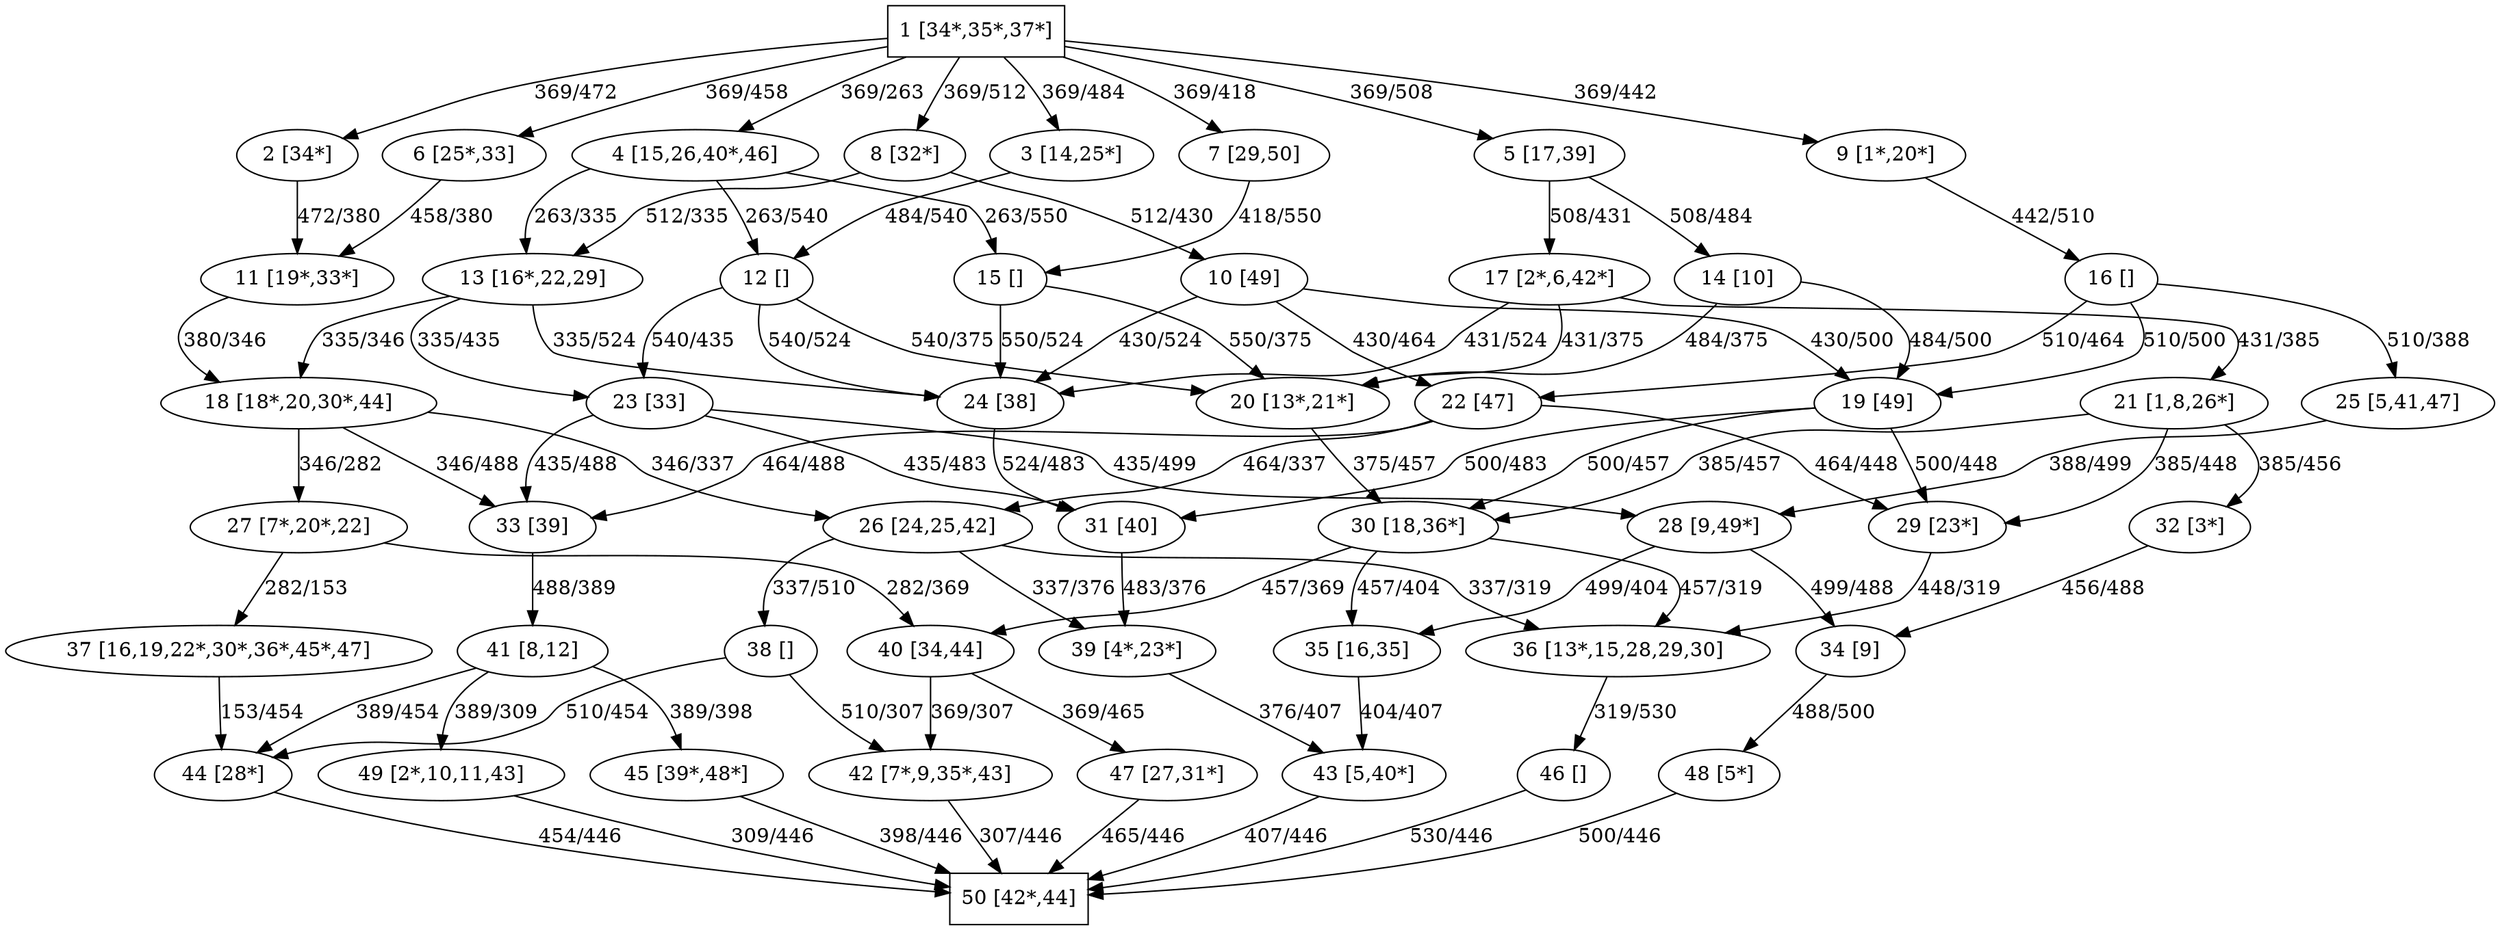 strict digraph graph_50_16_1 {
	rankdir=UD;
	1 [label="1 [34*,35*,37*]" shape=box];
	2 [label="2 [34*]"];
	3 [label="3 [14,25*]"];
	4 [label="4 [15,26,40*,46]"];
	5 [label="5 [17,39]"];
	6 [label="6 [25*,33]"];
	7 [label="7 [29,50]"];
	8 [label="8 [32*]"];
	9 [label="9 [1*,20*]"];
	10 [label="10 [49]"];
	11 [label="11 [19*,33*]"];
	12 [label="12 []"];
	13 [label="13 [16*,22,29]"];
	14 [label="14 [10]"];
	15 [label="15 []"];
	16 [label="16 []"];
	17 [label="17 [2*,6,42*]"];
	18 [label="18 [18*,20,30*,44]"];
	19 [label="19 [49]"];
	20 [label="20 [13*,21*]"];
	21 [label="21 [1,8,26*]"];
	22 [label="22 [47]"];
	23 [label="23 [33]"];
	24 [label="24 [38]"];
	25 [label="25 [5,41,47]"];
	26 [label="26 [24,25,42]"];
	27 [label="27 [7*,20*,22]"];
	28 [label="28 [9,49*]"];
	29 [label="29 [23*]"];
	30 [label="30 [18,36*]"];
	31 [label="31 [40]"];
	32 [label="32 [3*]"];
	33 [label="33 [39]"];
	34 [label="34 [9]"];
	35 [label="35 [16,35]"];
	36 [label="36 [13*,15,28,29,30]"];
	37 [label="37 [16,19,22*,30*,36*,45*,47]"];
	38 [label="38 []"];
	39 [label="39 [4*,23*]"];
	40 [label="40 [34,44]"];
	41 [label="41 [8,12]"];
	42 [label="42 [7*,9,35*,43]"];
	43 [label="43 [5,40*]"];
	44 [label="44 [28*]"];
	45 [label="45 [39*,48*]"];
	46 [label="46 []"];
	47 [label="47 [27,31*]"];
	48 [label="48 [5*]"];
	49 [label="49 [2*,10,11,43]"];
	50 [label="50 [42*,44]" shape=box];
	1 -> 2[label="369/472"];
	1 -> 3[label="369/484"];
	1 -> 4[label="369/263"];
	1 -> 5[label="369/508"];
	1 -> 6[label="369/458"];
	1 -> 7[label="369/418"];
	1 -> 8[label="369/512"];
	1 -> 9[label="369/442"];
	2 -> 11[label="472/380"];
	3 -> 12[label="484/540"];
	4 -> 12[label="263/540"];
	4 -> 13[label="263/335"];
	4 -> 15[label="263/550"];
	5 -> 17[label="508/431"];
	5 -> 14[label="508/484"];
	6 -> 11[label="458/380"];
	7 -> 15[label="418/550"];
	8 -> 13[label="512/335"];
	8 -> 10[label="512/430"];
	9 -> 16[label="442/510"];
	10 -> 22[label="430/464"];
	10 -> 19[label="430/500"];
	10 -> 24[label="430/524"];
	11 -> 18[label="380/346"];
	12 -> 23[label="540/435"];
	12 -> 20[label="540/375"];
	12 -> 24[label="540/524"];
	13 -> 23[label="335/435"];
	13 -> 18[label="335/346"];
	13 -> 24[label="335/524"];
	14 -> 20[label="484/375"];
	14 -> 19[label="484/500"];
	15 -> 20[label="550/375"];
	15 -> 24[label="550/524"];
	16 -> 25[label="510/388"];
	16 -> 19[label="510/500"];
	16 -> 22[label="510/464"];
	17 -> 21[label="431/385"];
	17 -> 20[label="431/375"];
	17 -> 24[label="431/524"];
	18 -> 33[label="346/488"];
	18 -> 27[label="346/282"];
	18 -> 26[label="346/337"];
	19 -> 31[label="500/483"];
	19 -> 30[label="500/457"];
	19 -> 29[label="500/448"];
	20 -> 30[label="375/457"];
	21 -> 32[label="385/456"];
	21 -> 29[label="385/448"];
	21 -> 30[label="385/457"];
	22 -> 29[label="464/448"];
	22 -> 33[label="464/488"];
	22 -> 26[label="464/337"];
	23 -> 31[label="435/483"];
	23 -> 28[label="435/499"];
	23 -> 33[label="435/488"];
	24 -> 31[label="524/483"];
	25 -> 28[label="388/499"];
	26 -> 39[label="337/376"];
	26 -> 36[label="337/319"];
	26 -> 38[label="337/510"];
	27 -> 40[label="282/369"];
	27 -> 37[label="282/153"];
	28 -> 35[label="499/404"];
	28 -> 34[label="499/488"];
	29 -> 36[label="448/319"];
	30 -> 35[label="457/404"];
	30 -> 36[label="457/319"];
	30 -> 40[label="457/369"];
	31 -> 39[label="483/376"];
	32 -> 34[label="456/488"];
	33 -> 41[label="488/389"];
	34 -> 48[label="488/500"];
	35 -> 43[label="404/407"];
	36 -> 46[label="319/530"];
	37 -> 44[label="153/454"];
	38 -> 44[label="510/454"];
	38 -> 42[label="510/307"];
	39 -> 43[label="376/407"];
	40 -> 47[label="369/465"];
	40 -> 42[label="369/307"];
	41 -> 44[label="389/454"];
	41 -> 49[label="389/309"];
	41 -> 45[label="389/398"];
	42 -> 50[label="307/446"];
	43 -> 50[label="407/446"];
	44 -> 50[label="454/446"];
	45 -> 50[label="398/446"];
	46 -> 50[label="530/446"];
	47 -> 50[label="465/446"];
	48 -> 50[label="500/446"];
	49 -> 50[label="309/446"];
}
